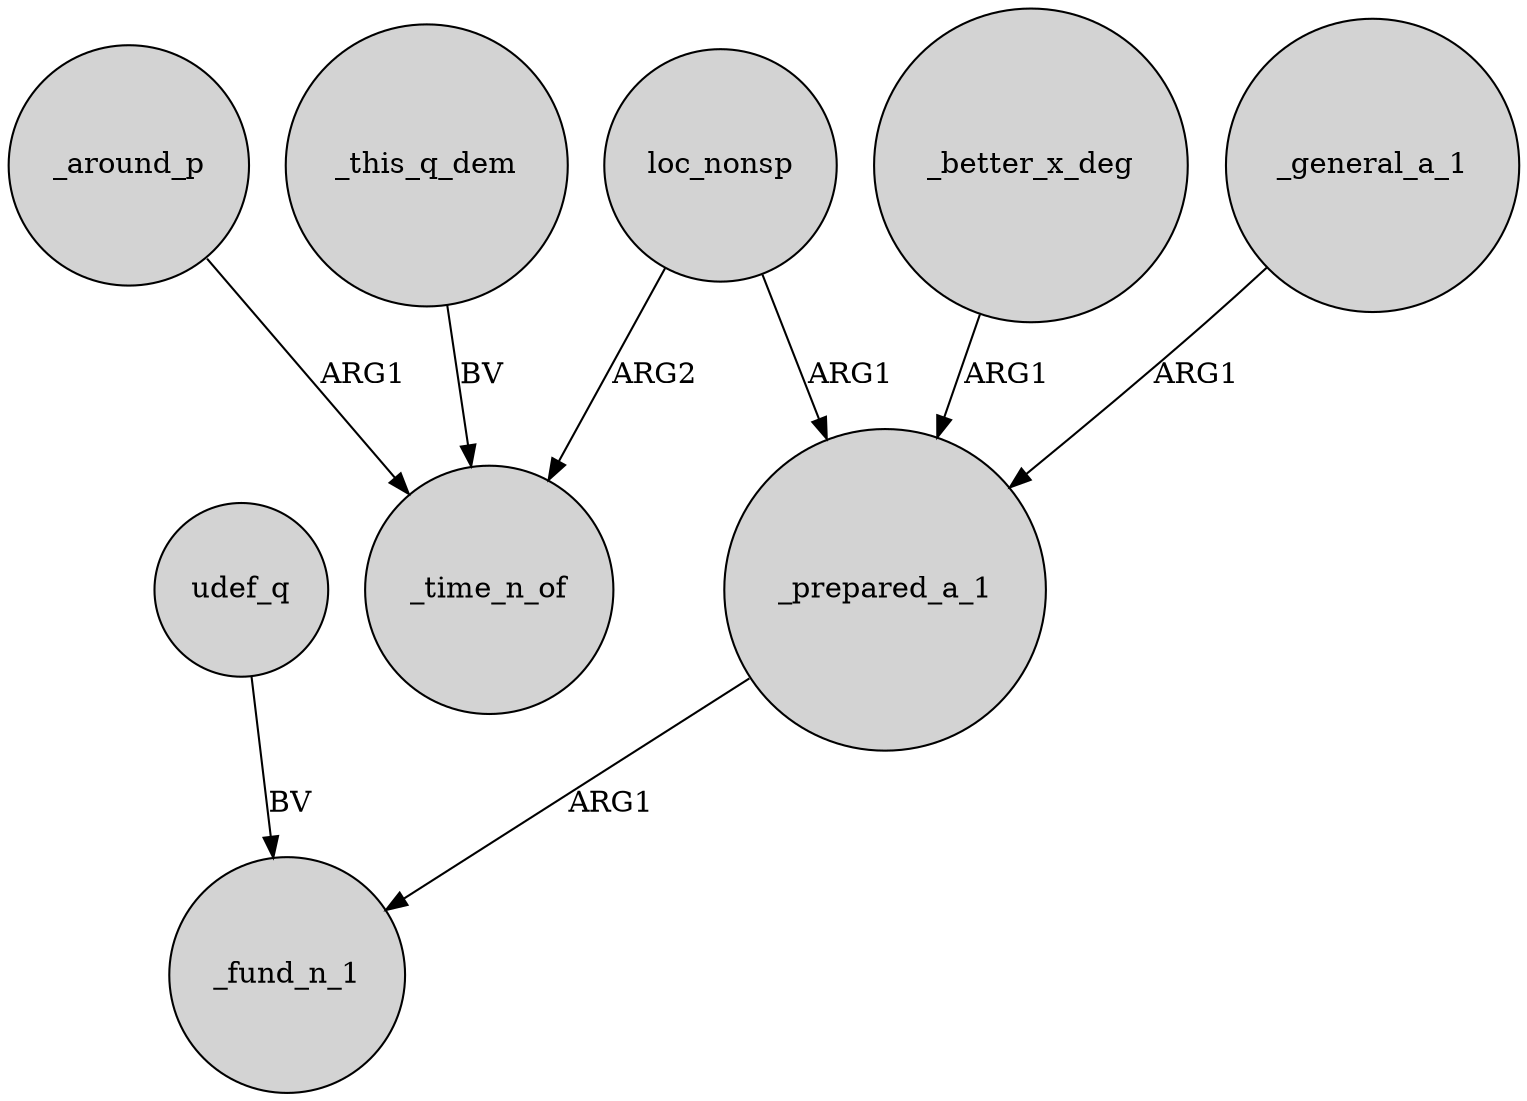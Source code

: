 digraph {
	node [shape=circle style=filled]
	_prepared_a_1 -> _fund_n_1 [label=ARG1]
	loc_nonsp -> _time_n_of [label=ARG2]
	loc_nonsp -> _prepared_a_1 [label=ARG1]
	_this_q_dem -> _time_n_of [label=BV]
	_around_p -> _time_n_of [label=ARG1]
	udef_q -> _fund_n_1 [label=BV]
	_better_x_deg -> _prepared_a_1 [label=ARG1]
	_general_a_1 -> _prepared_a_1 [label=ARG1]
}
